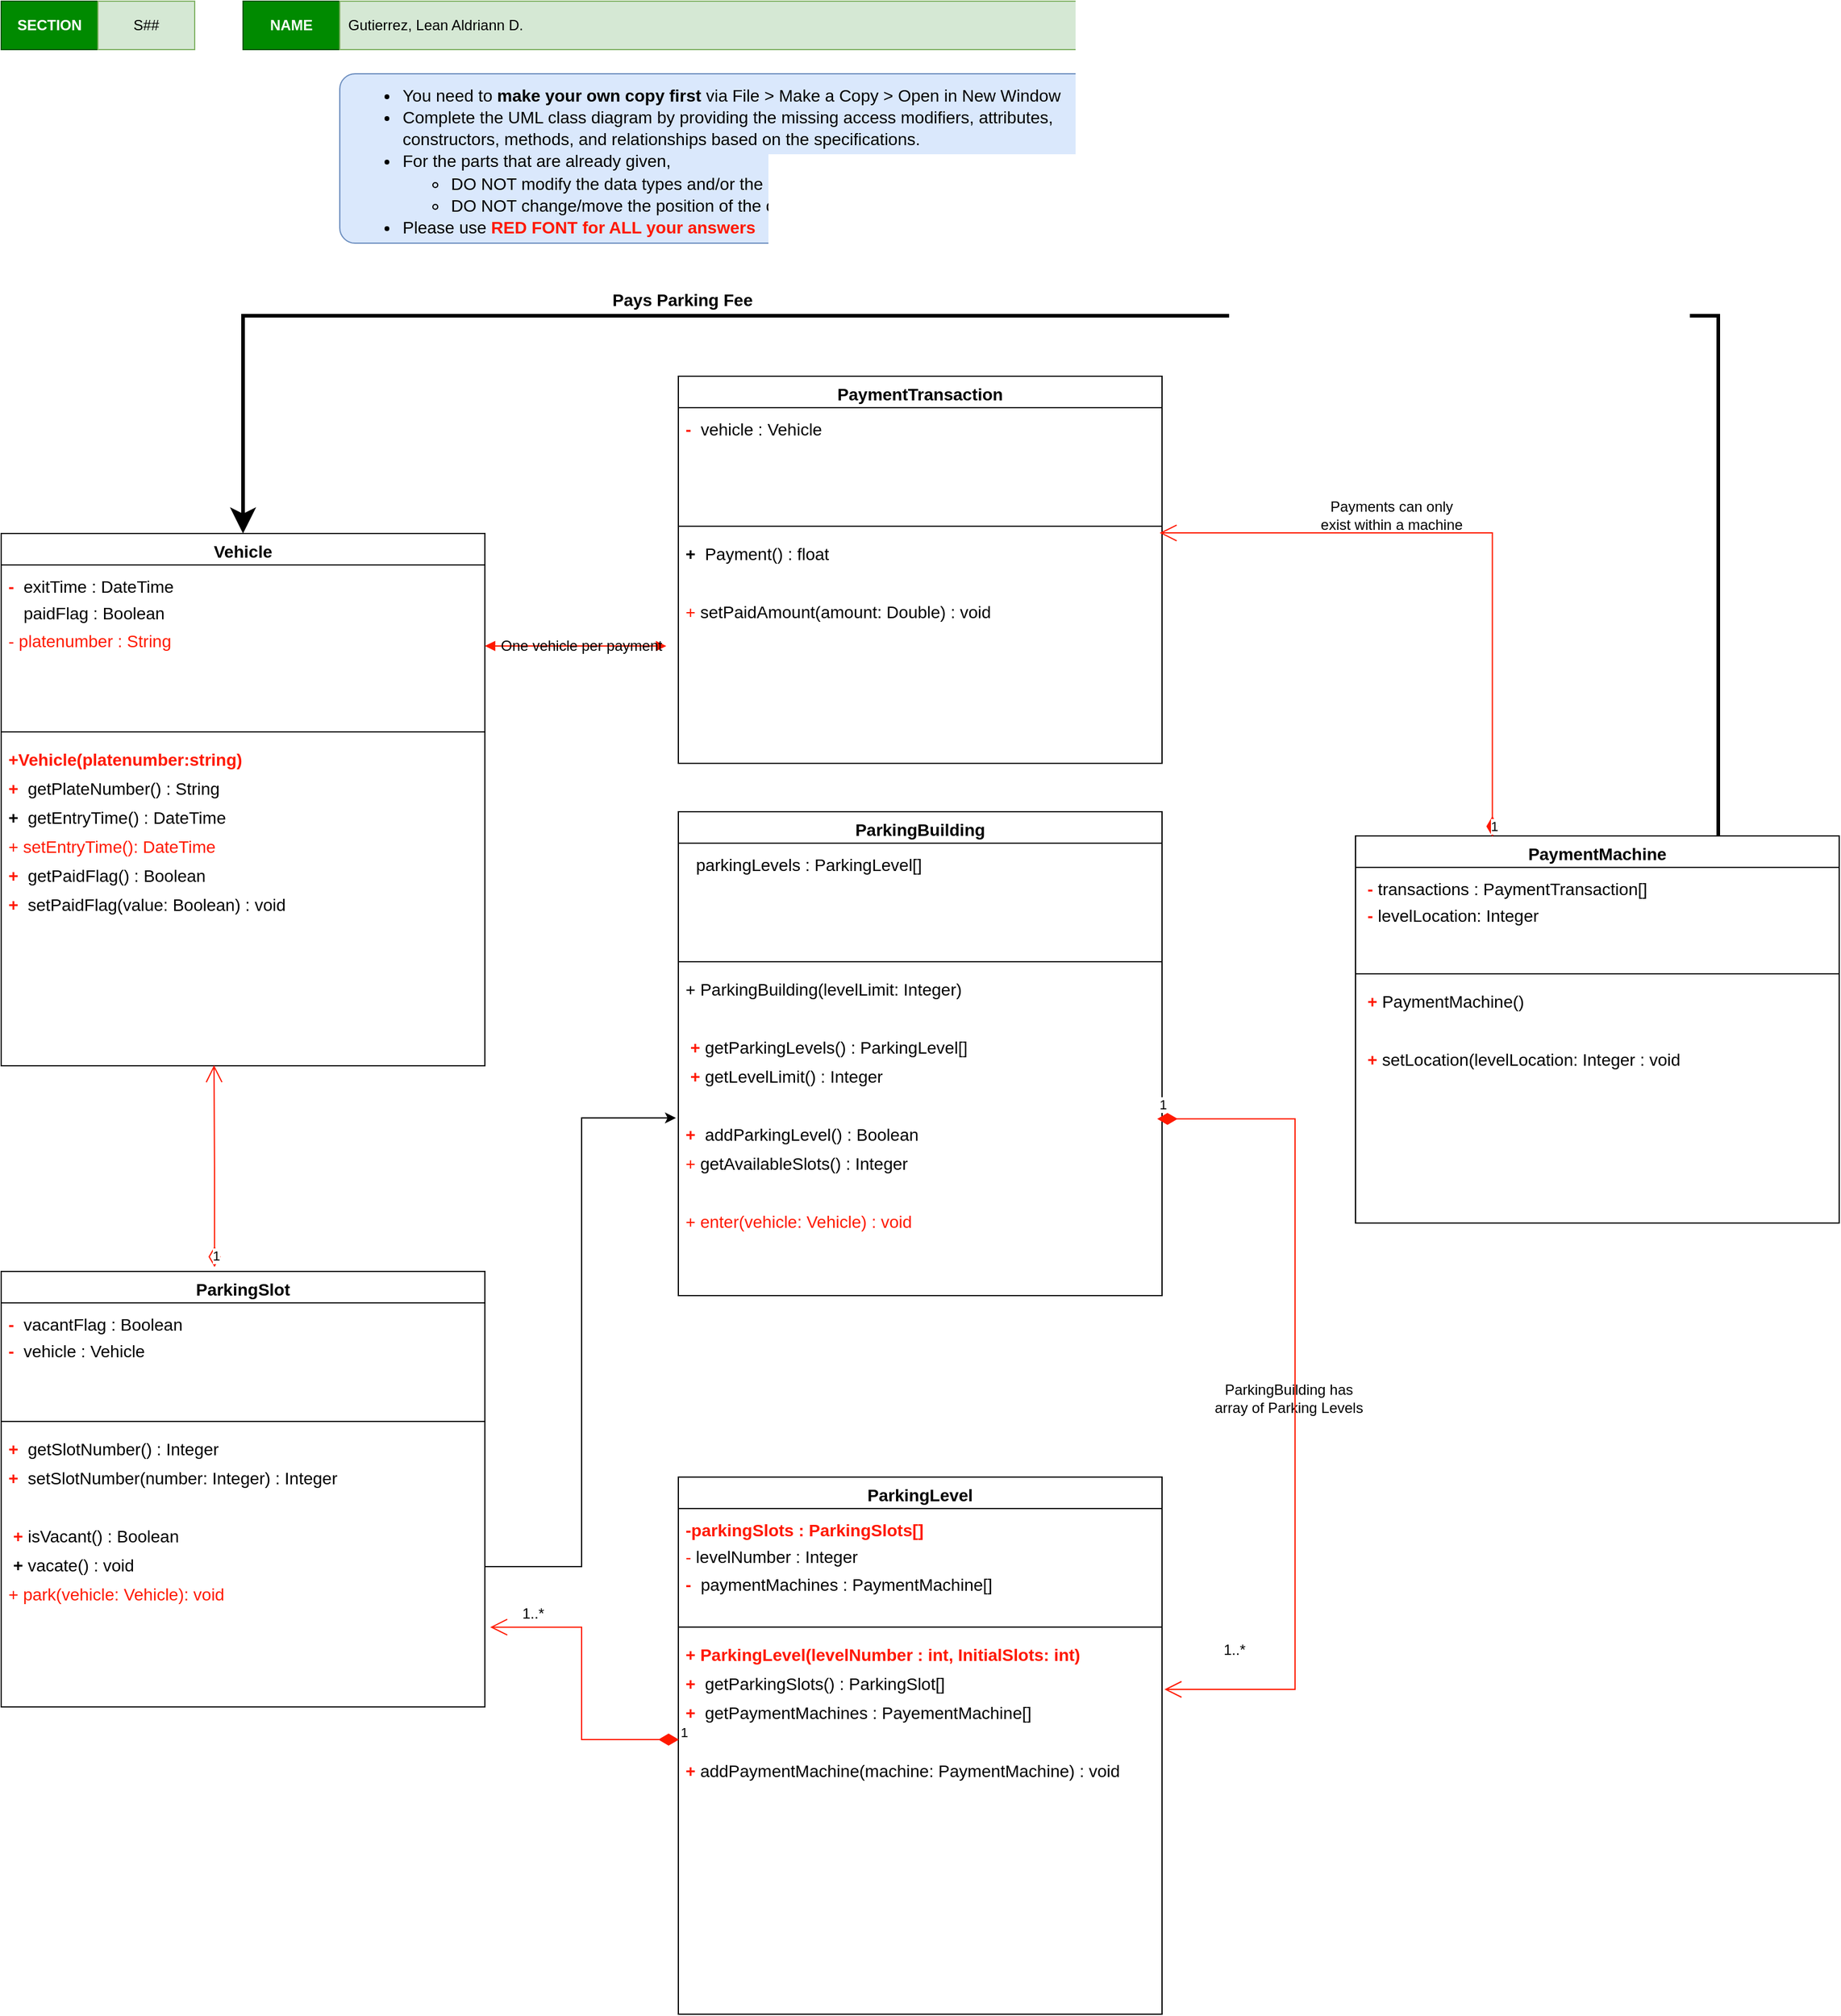 <mxfile version="27.1.6">
  <diagram name="Mock  DQ" id="zxiasyiLlYQpNsG5qfQz">
    <mxGraphModel dx="938" dy="610" grid="1" gridSize="10" guides="1" tooltips="1" connect="1" arrows="1" fold="1" page="1" pageScale="1" pageWidth="1100" pageHeight="850" math="0" shadow="0">
      <root>
        <mxCell id="0" />
        <mxCell id="1" parent="0" />
        <mxCell id="aWLP-KI-JhWd6QciNsjT-1" value="Vehicle" style="swimlane;fontStyle=1;align=center;verticalAlign=top;childLayout=stackLayout;horizontal=1;startSize=26;horizontalStack=0;resizeParent=1;resizeLast=0;collapsible=1;marginBottom=0;rounded=0;shadow=0;strokeWidth=1;fontColor=#000000;fontSize=14;" vertex="1" parent="1">
          <mxGeometry x="40" y="480" width="400" height="440" as="geometry">
            <mxRectangle x="340" y="380" width="170" height="26" as="alternateBounds" />
          </mxGeometry>
        </mxCell>
        <mxCell id="aWLP-KI-JhWd6QciNsjT-2" value="&lt;div style=&quot;line-height: 160%;&quot;&gt;&lt;div&gt;&lt;span style=&quot;background-color: transparent;&quot;&gt;&lt;font style=&quot;&quot;&gt;&lt;b style=&quot;&quot;&gt;&lt;font style=&quot;color: light-dark(rgb(255, 25, 0), rgb(255, 15, 15));&quot;&gt;-&amp;nbsp;&lt;/font&gt;&lt;/b&gt;&lt;/font&gt;&lt;/span&gt;&lt;span style=&quot;background-color: transparent; color: light-dark(rgb(0, 0, 0), rgb(237, 237, 237));&quot;&gt; exitTime : DateTime&lt;/span&gt;&lt;/div&gt;&lt;div&gt;&lt;div&gt;&lt;font&gt;&lt;b style=&quot;&quot;&gt;&lt;font style=&quot;color: light-dark(transparent, rgb(255, 0, 0));&quot;&gt;-&amp;nbsp;&lt;/font&gt;&lt;/b&gt;&lt;/font&gt; paidFlag : Boolean&lt;/div&gt;&lt;/div&gt;&lt;div&gt;&lt;font style=&quot;color: light-dark(rgb(255, 25, 0), rgb(255, 0, 0));&quot;&gt;- platenumber : String&lt;/font&gt;&lt;/div&gt;&lt;/div&gt;" style="text;strokeColor=none;fillColor=none;align=left;verticalAlign=top;spacingLeft=4;spacingRight=4;overflow=hidden;rotatable=0;points=[[0,0.5],[1,0.5]];portConstraint=eastwest;whiteSpace=wrap;html=1;fontStyle=0;fontColor=#000000;fontSize=14;" vertex="1" parent="aWLP-KI-JhWd6QciNsjT-1">
          <mxGeometry y="26" width="400" height="134" as="geometry" />
        </mxCell>
        <mxCell id="aWLP-KI-JhWd6QciNsjT-3" value="" style="line;html=1;strokeWidth=1;align=left;verticalAlign=middle;spacingTop=-1;spacingLeft=3;spacingRight=3;rotatable=0;labelPosition=right;points=[];portConstraint=eastwest;fontColor=#000000;fontStyle=0" vertex="1" parent="aWLP-KI-JhWd6QciNsjT-1">
          <mxGeometry y="160" width="400" height="8" as="geometry" />
        </mxCell>
        <mxCell id="aWLP-KI-JhWd6QciNsjT-4" value="&lt;div style=&quot;line-height: 160%;&quot;&gt;&lt;div&gt;&lt;span style=&quot;font-size: 14px; background-color: transparent;&quot;&gt;&lt;font&gt;&lt;b style=&quot;&quot;&gt;&lt;font style=&quot;color: light-dark(rgb(255, 25, 0), rgb(255, 5, 5));&quot;&gt;+Vehicle(platenumber:string)&lt;/font&gt;&lt;/b&gt;&lt;/font&gt;&lt;/span&gt;&lt;/div&gt;&lt;div&gt;&lt;span style=&quot;font-size: 14px; background-color: transparent;&quot;&gt;&lt;font&gt;&lt;b style=&quot;&quot;&gt;&lt;font style=&quot;color: light-dark(rgb(255, 25, 0), rgb(255, 5, 5));&quot;&gt;+&amp;nbsp;&lt;/font&gt;&lt;/b&gt;&lt;/font&gt;&lt;/span&gt;&lt;span style=&quot;font-size: 14px; background-color: transparent; color: light-dark(rgb(0, 0, 0), rgb(237, 237, 237));&quot;&gt;&amp;nbsp;&lt;/span&gt;&lt;span style=&quot;font-size: 14px; background-color: transparent; color: light-dark(rgb(0, 0, 0), rgb(237, 237, 237));&quot;&gt;getPlateNumber() : String&lt;/span&gt;&lt;/div&gt;&lt;div&gt;&lt;font style=&quot;font-size: 14px;&quot;&gt;&lt;font&gt;&lt;b style=&quot;&quot;&gt;&lt;font style=&quot;color: light-dark(rgb(0, 0, 0), rgb(235, 10, 10));&quot;&gt;+&amp;nbsp;&lt;/font&gt;&lt;/b&gt;&lt;/font&gt; getEntryTime&lt;span style=&quot;color: light-dark(rgb(0, 0, 0), rgb(237, 237, 237)); background-color: transparent;&quot;&gt;() :&amp;nbsp;&lt;/span&gt;&lt;span style=&quot;background-color: transparent; color: light-dark(rgb(0, 0, 0), rgb(237, 237, 237));&quot;&gt;DateTime&lt;/span&gt;&lt;/font&gt;&lt;/div&gt;&lt;div&gt;&lt;font style=&quot;font-size: 14px; color: light-dark(rgb(255, 25, 0), rgb(255, 0, 0));&quot;&gt;&lt;span style=&quot;background-color: transparent;&quot;&gt;+ setEntryTime(): DateTime&lt;/span&gt;&lt;/font&gt;&lt;/div&gt;&lt;div&gt;&lt;div style=&quot;&quot;&gt;&lt;span style=&quot;background-color: transparent; font-size: 14px; color: rgb(0, 0, 0);&quot;&gt;&lt;font style=&quot;&quot;&gt;&lt;b style=&quot;&quot;&gt;&lt;font style=&quot;color: light-dark(rgb(255, 25, 0), rgb(255, 5, 5));&quot;&gt;+&amp;nbsp;&lt;/font&gt;&lt;/b&gt;&lt;/font&gt;&lt;/span&gt;&lt;span style=&quot;background-color: transparent; color: rgb(0, 0, 0); font-size: 14px;&quot;&gt; getPaidFlag&lt;/span&gt;&lt;span style=&quot;background-color: transparent; color: light-dark(rgb(0, 0, 0), rgb(237, 237, 237)); font-size: 14px;&quot;&gt;() :&amp;nbsp;&lt;/span&gt;&lt;span style=&quot;background-color: transparent; color: light-dark(rgb(0, 0, 0), rgb(237, 237, 237)); font-size: 14px;&quot;&gt;Boolean&lt;/span&gt;&lt;/div&gt;&lt;/div&gt;&lt;div&gt;&lt;font style=&quot;font-size: 14px;&quot;&gt;&lt;font&gt;&lt;b style=&quot;&quot;&gt;&lt;font style=&quot;color: light-dark(rgb(255, 25, 0), rgb(255, 0, 0));&quot;&gt;+&lt;/font&gt;&lt;font style=&quot;color: light-dark(transparent, rgb(255, 0, 0));&quot;&gt;&amp;nbsp;&lt;/font&gt;&lt;/b&gt;&lt;/font&gt; setPaidFlag&lt;span style=&quot;color: light-dark(rgb(0, 0, 0), rgb(237, 237, 237)); background-color: transparent;&quot;&gt;(&lt;/span&gt;&lt;span style=&quot;background-color: transparent; color: light-dark(rgb(0, 0, 0), rgb(237, 237, 237));&quot;&gt;value: Boolean&lt;/span&gt;&lt;span style=&quot;background-color: transparent; color: light-dark(rgb(0, 0, 0), rgb(237, 237, 237));&quot;&gt;) :&amp;nbsp;&lt;/span&gt;&lt;span style=&quot;background-color: transparent; color: light-dark(rgb(0, 0, 0), rgb(237, 237, 237));&quot;&gt;void&lt;/span&gt;&lt;/font&gt;&lt;/div&gt;&lt;div&gt;&lt;br&gt;&lt;/div&gt;&lt;/div&gt;" style="text;strokeColor=none;fillColor=none;align=left;verticalAlign=top;spacingLeft=4;spacingRight=4;overflow=hidden;rotatable=0;points=[[0,0.5],[1,0.5]];portConstraint=eastwest;whiteSpace=wrap;html=1;fontStyle=0;fontColor=#000000;fontSize=15;" vertex="1" parent="aWLP-KI-JhWd6QciNsjT-1">
          <mxGeometry y="168" width="400" height="272" as="geometry" />
        </mxCell>
        <mxCell id="aWLP-KI-JhWd6QciNsjT-5" value="SECTION" style="rounded=0;whiteSpace=wrap;html=1;align=center;movable=1;resizable=1;rotatable=1;deletable=1;editable=1;locked=0;connectable=1;fillColor=#008a00;strokeColor=#005700;fontColor=#ffffff;fontStyle=1" vertex="1" parent="1">
          <mxGeometry x="40" y="40" width="80" height="40" as="geometry" />
        </mxCell>
        <mxCell id="aWLP-KI-JhWd6QciNsjT-6" value="S##" style="rounded=0;whiteSpace=wrap;html=1;movable=1;resizable=1;rotatable=1;deletable=1;editable=1;locked=0;connectable=1;fillColor=#d5e8d4;strokeColor=#82b366;" vertex="1" parent="1">
          <mxGeometry x="120" y="40" width="80" height="40" as="geometry" />
        </mxCell>
        <mxCell id="aWLP-KI-JhWd6QciNsjT-7" value="NAME" style="rounded=0;whiteSpace=wrap;html=1;movable=1;resizable=1;rotatable=1;deletable=1;editable=1;locked=0;connectable=1;fillColor=#008a00;fontColor=#ffffff;strokeColor=#005700;fontStyle=1" vertex="1" parent="1">
          <mxGeometry x="240" y="40" width="80" height="40" as="geometry" />
        </mxCell>
        <mxCell id="aWLP-KI-JhWd6QciNsjT-8" value="Gutierrez, Lean Aldriann D." style="rounded=0;whiteSpace=wrap;html=1;movable=1;resizable=1;rotatable=1;deletable=1;editable=1;locked=0;connectable=1;fillColor=#d5e8d4;strokeColor=#82b366;align=left;spacingLeft=5;" vertex="1" parent="1">
          <mxGeometry x="320" y="40" width="720" height="40" as="geometry" />
        </mxCell>
        <mxCell id="aWLP-KI-JhWd6QciNsjT-9" value="&lt;div style=&quot;line-height: 130%;&quot;&gt;&lt;div&gt;&lt;ul&gt;&lt;li&gt;You need to &lt;b&gt;make your own copy first&lt;/b&gt;&amp;nbsp;via File &amp;gt; Make a Copy &amp;gt; Open in New Window&lt;/li&gt;&lt;li&gt;Complete the UML class diagram by providing the missing access modifiers, attributes, constructors, methods, and relationships based on the specifications.&lt;/li&gt;&lt;li&gt;For the parts that are already given,&lt;/li&gt;&lt;ul&gt;&lt;li&gt;DO NOT modify the data types and/or the parameters&lt;/li&gt;&lt;li&gt;DO NOT change/move the position of the classes&lt;/li&gt;&lt;/ul&gt;&lt;li&gt;&lt;span style=&quot;background-color: transparent;&quot;&gt;&lt;font style=&quot;color: light-dark(rgb(0, 0, 0), rgb(237, 237, 237));&quot;&gt;Please use&lt;/font&gt;&lt;font style=&quot;color: light-dark(rgb(255, 25, 0), rgb(237, 237, 237));&quot;&gt; &lt;/font&gt;&lt;b style=&quot;&quot;&gt;&lt;font style=&quot;color: light-dark(rgb(255, 25, 0), rgb(237, 237, 237));&quot;&gt;RED FONT for ALL your answers&lt;/font&gt;&lt;/b&gt;&lt;/span&gt;&lt;/li&gt;&lt;/ul&gt;&lt;/div&gt;&lt;/div&gt;" style="rounded=1;whiteSpace=wrap;html=1;fillColor=#dae8fc;strokeColor=#6c8ebf;align=left;spacing=12;fontSize=14;fontStyle=0;textShadow=0;labelBorderColor=none;arcSize=9;spacingTop=4;fontColor=#000000;" vertex="1" parent="1">
          <mxGeometry x="320" y="100" width="640" height="140" as="geometry" />
        </mxCell>
        <mxCell id="aWLP-KI-JhWd6QciNsjT-10" value="PaymentTransaction" style="swimlane;fontStyle=1;align=center;verticalAlign=top;childLayout=stackLayout;horizontal=1;startSize=26;horizontalStack=0;resizeParent=1;resizeLast=0;collapsible=1;marginBottom=0;rounded=0;shadow=0;strokeWidth=1;fontColor=#000000;fontSize=14;" vertex="1" parent="1">
          <mxGeometry x="600" y="350" width="400" height="320" as="geometry">
            <mxRectangle x="340" y="380" width="170" height="26" as="alternateBounds" />
          </mxGeometry>
        </mxCell>
        <mxCell id="aWLP-KI-JhWd6QciNsjT-11" value="&lt;div style=&quot;line-height: 160%;&quot;&gt;&lt;div&gt;&lt;font color=&quot;#ff1900&quot;&gt;&lt;b&gt;-&amp;nbsp;&lt;/b&gt;&lt;/font&gt; vehicle : Vehicle&lt;/div&gt;&lt;/div&gt;" style="text;strokeColor=none;fillColor=none;align=left;verticalAlign=top;spacingLeft=4;spacingRight=4;overflow=hidden;rotatable=0;points=[[0,0.5],[1,0.5]];portConstraint=eastwest;whiteSpace=wrap;html=1;fontStyle=0;fontColor=#000000;fontSize=14;" vertex="1" parent="aWLP-KI-JhWd6QciNsjT-10">
          <mxGeometry y="26" width="400" height="94" as="geometry" />
        </mxCell>
        <mxCell id="aWLP-KI-JhWd6QciNsjT-12" value="" style="line;html=1;strokeWidth=1;align=left;verticalAlign=middle;spacingTop=-1;spacingLeft=3;spacingRight=3;rotatable=0;labelPosition=right;points=[];portConstraint=eastwest;fontColor=#000000;fontStyle=0" vertex="1" parent="aWLP-KI-JhWd6QciNsjT-10">
          <mxGeometry y="120" width="400" height="8" as="geometry" />
        </mxCell>
        <mxCell id="aWLP-KI-JhWd6QciNsjT-13" value="&lt;div style=&quot;line-height: 160%;&quot;&gt;&lt;div&gt;&lt;font style=&quot;font-size: 14px;&quot;&gt;&lt;font&gt;&lt;b style=&quot;&quot;&gt;&lt;font style=&quot;color: light-dark(rgb(0, 0, 0), rgb(237, 0, 0));&quot;&gt;+&amp;nbsp;&lt;/font&gt;&lt;/b&gt;&lt;/font&gt; Payment(&lt;span style=&quot;background-color: transparent; color: light-dark(rgb(0, 0, 0), rgb(237, 237, 237));&quot;&gt;) : float&lt;/span&gt;&lt;/font&gt;&lt;/div&gt;&lt;div style=&quot;line-height: 160%;&quot;&gt;&lt;span style=&quot;background-color: transparent; color: light-dark(rgb(0, 0, 0), rgb(237, 237, 237));&quot;&gt;&lt;font style=&quot;font-size: 14px;&quot;&gt;&lt;br&gt;&lt;/font&gt;&lt;/span&gt;&lt;/div&gt;&lt;div&gt;&lt;span style=&quot;background-color: transparent; font-size: 14px;&quot;&gt;&lt;font style=&quot;color: light-dark(rgb(255, 25, 0), rgb(255, 0, 0));&quot;&gt;+&lt;/font&gt;&lt;/span&gt;&lt;span style=&quot;background-color: transparent; color: light-dark(rgb(0, 0, 0), rgb(237, 237, 237)); font-size: 14px;&quot;&gt; setPaidAmount&lt;/span&gt;&lt;span style=&quot;background-color: transparent; color: light-dark(rgb(0, 0, 0), rgb(237, 237, 237)); font-size: 14px;&quot;&gt;(&lt;/span&gt;&lt;span style=&quot;background-color: transparent; color: light-dark(rgb(0, 0, 0), rgb(237, 237, 237)); font-size: 14px;&quot;&gt;amount: Double&lt;/span&gt;&lt;span style=&quot;background-color: transparent; color: light-dark(rgb(0, 0, 0), rgb(237, 237, 237)); font-size: 14px;&quot;&gt;) :&amp;nbsp;&lt;/span&gt;&lt;span style=&quot;background-color: transparent; color: light-dark(rgb(0, 0, 0), rgb(237, 237, 237)); font-size: 14px;&quot;&gt;void&lt;/span&gt;&lt;/div&gt;&lt;/div&gt;" style="text;strokeColor=none;fillColor=none;align=left;verticalAlign=top;spacingLeft=4;spacingRight=4;overflow=hidden;rotatable=0;points=[[0,0.5],[1,0.5]];portConstraint=eastwest;whiteSpace=wrap;html=1;fontStyle=0;fontColor=#000000;fontSize=15;" vertex="1" parent="aWLP-KI-JhWd6QciNsjT-10">
          <mxGeometry y="128" width="400" height="192" as="geometry" />
        </mxCell>
        <mxCell id="aWLP-KI-JhWd6QciNsjT-14" value="PaymentMachine" style="swimlane;fontStyle=1;align=center;verticalAlign=top;childLayout=stackLayout;horizontal=1;startSize=26;horizontalStack=0;resizeParent=1;resizeLast=0;collapsible=1;marginBottom=0;rounded=0;shadow=0;strokeWidth=1;fontColor=#000000;fontSize=14;" vertex="1" parent="1">
          <mxGeometry x="1160" y="730" width="400" height="320" as="geometry">
            <mxRectangle x="340" y="380" width="170" height="26" as="alternateBounds" />
          </mxGeometry>
        </mxCell>
        <mxCell id="aWLP-KI-JhWd6QciNsjT-15" value="&lt;div style=&quot;line-height: 160%;&quot;&gt;&lt;div&gt;&lt;font style=&quot;color: light-dark(rgb(255, 25, 0), rgb(255, 0, 0));&quot;&gt;&lt;font&gt;&lt;b style=&quot;&quot;&gt;&amp;nbsp;-&lt;/b&gt;&lt;/font&gt; &lt;/font&gt;transactions : PaymentTransaction[]&lt;/div&gt;&lt;div&gt;&lt;span style=&quot;background-color: transparent;&quot;&gt;&lt;font&gt;&lt;b style=&quot;&quot;&gt;&lt;font style=&quot;color: light-dark(rgb(255, 25, 0), rgb(255, 0, 0));&quot;&gt;&amp;nbsp;-&lt;/font&gt;&lt;/b&gt;&lt;/font&gt;&lt;/span&gt;&lt;span style=&quot;background-color: transparent;&quot;&gt;&lt;font style=&quot;color: light-dark(rgb(255, 25, 0), rgb(255, 0, 0));&quot;&gt; &lt;/font&gt;&lt;/span&gt;&lt;span style=&quot;background-color: transparent; color: light-dark(rgb(0, 0, 0), rgb(237, 237, 237));&quot;&gt;levelLocation: Integer&lt;/span&gt;&lt;/div&gt;&lt;/div&gt;" style="text;strokeColor=none;fillColor=none;align=left;verticalAlign=top;spacingLeft=4;spacingRight=4;overflow=hidden;rotatable=0;points=[[0,0.5],[1,0.5]];portConstraint=eastwest;whiteSpace=wrap;html=1;fontStyle=0;fontColor=#000000;fontSize=14;" vertex="1" parent="aWLP-KI-JhWd6QciNsjT-14">
          <mxGeometry y="26" width="400" height="84" as="geometry" />
        </mxCell>
        <mxCell id="aWLP-KI-JhWd6QciNsjT-16" value="" style="line;html=1;strokeWidth=1;align=left;verticalAlign=middle;spacingTop=-1;spacingLeft=3;spacingRight=3;rotatable=0;labelPosition=right;points=[];portConstraint=eastwest;fontColor=#000000;fontStyle=0" vertex="1" parent="aWLP-KI-JhWd6QciNsjT-14">
          <mxGeometry y="110" width="400" height="8" as="geometry" />
        </mxCell>
        <mxCell id="aWLP-KI-JhWd6QciNsjT-17" value="&lt;div style=&quot;line-height: 160%;&quot;&gt;&lt;div&gt;&lt;font style=&quot;font-size: 14px;&quot;&gt;&lt;font&gt;&lt;b style=&quot;&quot;&gt;&lt;font style=&quot;color: light-dark(rgb(255, 25, 0), rgb(255, 0, 0));&quot;&gt;&amp;nbsp;+&lt;/font&gt;&lt;/b&gt;&lt;/font&gt; PaymentMachine(&lt;span style=&quot;background-color: transparent; color: light-dark(rgb(0, 0, 0), rgb(237, 237, 237));&quot;&gt;)&lt;/span&gt;&lt;/font&gt;&lt;/div&gt;&lt;div&gt;&lt;font style=&quot;font-size: 14px;&quot;&gt;&lt;div style=&quot;font-size: 15px;&quot;&gt;&lt;b style=&quot;background-color: transparent; color: light-dark(rgb(0, 0, 0), rgb(237, 237, 237)); font-size: 14px;&quot;&gt;&lt;font style=&quot;color: rgb(255, 25, 0);&quot;&gt;&lt;br&gt;&lt;/font&gt;&lt;/b&gt;&lt;/div&gt;&lt;div style=&quot;font-size: 15px;&quot;&gt;&lt;span style=&quot;background-color: transparent; font-size: 14px;&quot;&gt;&lt;font&gt;&lt;b style=&quot;&quot;&gt;&lt;font style=&quot;color: light-dark(rgb(255, 25, 0), rgb(255, 0, 0));&quot;&gt;&amp;nbsp;+&lt;/font&gt;&lt;/b&gt;&lt;/font&gt;&lt;/span&gt;&lt;span style=&quot;background-color: transparent; color: light-dark(rgb(0, 0, 0), rgb(237, 237, 237)); font-size: 14px;&quot;&gt; setLocation&lt;/span&gt;&lt;span style=&quot;background-color: transparent; color: light-dark(rgb(0, 0, 0), rgb(237, 237, 237)); font-size: 14px;&quot;&gt;(&lt;/span&gt;&lt;span style=&quot;background-color: transparent; color: light-dark(rgb(0, 0, 0), rgb(237, 237, 237));&quot;&gt;&lt;span style=&quot;font-size: 14px;&quot;&gt;levelLocation: Integer&lt;font&gt;&amp;nbsp;:&amp;nbsp;&lt;/font&gt;&lt;/span&gt;&lt;/span&gt;&lt;span style=&quot;background-color: transparent; color: light-dark(rgb(0, 0, 0), rgb(237, 237, 237)); font-size: 14px;&quot;&gt;void&lt;/span&gt;&lt;/div&gt;&lt;/font&gt;&lt;/div&gt;&lt;div style=&quot;&quot;&gt;&lt;div&gt;&lt;div&gt;&lt;/div&gt;&lt;/div&gt;&lt;/div&gt;&lt;/div&gt;" style="text;strokeColor=none;fillColor=none;align=left;verticalAlign=top;spacingLeft=4;spacingRight=4;overflow=hidden;rotatable=0;points=[[0,0.5],[1,0.5]];portConstraint=eastwest;whiteSpace=wrap;html=1;fontStyle=0;fontColor=#000000;fontSize=15;" vertex="1" parent="aWLP-KI-JhWd6QciNsjT-14">
          <mxGeometry y="118" width="400" height="202" as="geometry" />
        </mxCell>
        <mxCell id="aWLP-KI-JhWd6QciNsjT-18" value="" style="endArrow=classic;endFill=1;endSize=12;html=1;rounded=0;strokeWidth=3;strokeColor=#000000;entryX=0.5;entryY=0;entryDx=0;entryDy=0;exitX=0.75;exitY=0;exitDx=0;exitDy=0;edgeStyle=orthogonalEdgeStyle;" edge="1" parent="1" source="aWLP-KI-JhWd6QciNsjT-14" target="aWLP-KI-JhWd6QciNsjT-1">
          <mxGeometry width="160" relative="1" as="geometry">
            <mxPoint x="240" y="270" as="sourcePoint" />
            <mxPoint x="240" y="410" as="targetPoint" />
            <Array as="points">
              <mxPoint x="1460" y="300" />
              <mxPoint x="240" y="300" />
            </Array>
          </mxGeometry>
        </mxCell>
        <mxCell id="aWLP-KI-JhWd6QciNsjT-19" value="Pays Parking Fee" style="edgeLabel;html=1;align=center;verticalAlign=middle;resizable=0;points=[];fontSize=14;fontColor=#000000;fontStyle=1" connectable="0" vertex="1" parent="aWLP-KI-JhWd6QciNsjT-18">
          <mxGeometry x="-0.061" relative="1" as="geometry">
            <mxPoint x="-428" y="-13" as="offset" />
          </mxGeometry>
        </mxCell>
        <mxCell id="aWLP-KI-JhWd6QciNsjT-20" value="ParkingSlot" style="swimlane;fontStyle=1;align=center;verticalAlign=top;childLayout=stackLayout;horizontal=1;startSize=26;horizontalStack=0;resizeParent=1;resizeLast=0;collapsible=1;marginBottom=0;rounded=0;shadow=0;strokeWidth=1;fontColor=#000000;fontSize=14;" vertex="1" parent="1">
          <mxGeometry x="40" y="1090" width="400" height="360" as="geometry">
            <mxRectangle x="340" y="380" width="170" height="26" as="alternateBounds" />
          </mxGeometry>
        </mxCell>
        <mxCell id="aWLP-KI-JhWd6QciNsjT-21" value="&lt;div style=&quot;line-height: 160%;&quot;&gt;&lt;div&gt;&lt;font style=&quot;background-color: transparent;&quot;&gt;&lt;b&gt;&lt;font style=&quot;color: light-dark(rgb(255, 25, 0), rgb(255, 0, 0));&quot;&gt;-&lt;/font&gt;&amp;nbsp;&lt;/b&gt;&lt;/font&gt;&lt;span style=&quot;background-color: transparent; color: light-dark(rgb(0, 0, 0), rgb(237, 237, 237));&quot;&gt; vacantFlag : Boolean&lt;/span&gt;&lt;/div&gt;&lt;div&gt;&lt;div&gt;&lt;font&gt;&lt;b style=&quot;&quot;&gt;&lt;font color=&quot;rgba(0, 0, 0, 0)&quot; style=&quot;color: light-dark(rgb(255, 25, 0), rgb(255, 0, 0));&quot;&gt;-&lt;/font&gt;&lt;font style=&quot;color: light-dark(rgb(255, 25, 0), rgb(255, 0, 0));&quot;&gt;&amp;nbsp;&lt;/font&gt;&lt;/b&gt;&lt;/font&gt; vehicle : Vehicle&lt;/div&gt;&lt;/div&gt;&lt;/div&gt;" style="text;strokeColor=none;fillColor=none;align=left;verticalAlign=top;spacingLeft=4;spacingRight=4;overflow=hidden;rotatable=0;points=[[0,0.5],[1,0.5]];portConstraint=eastwest;whiteSpace=wrap;html=1;fontStyle=0;fontColor=#000000;fontSize=14;" vertex="1" parent="aWLP-KI-JhWd6QciNsjT-20">
          <mxGeometry y="26" width="400" height="94" as="geometry" />
        </mxCell>
        <mxCell id="aWLP-KI-JhWd6QciNsjT-22" value="" style="line;html=1;strokeWidth=1;align=left;verticalAlign=middle;spacingTop=-1;spacingLeft=3;spacingRight=3;rotatable=0;labelPosition=right;points=[];portConstraint=eastwest;fontColor=#000000;fontStyle=0" vertex="1" parent="aWLP-KI-JhWd6QciNsjT-20">
          <mxGeometry y="120" width="400" height="8" as="geometry" />
        </mxCell>
        <mxCell id="aWLP-KI-JhWd6QciNsjT-23" value="&lt;div style=&quot;line-height: 160%;&quot;&gt;&lt;div&gt;&lt;span style=&quot;font-size: 14px; background-color: transparent;&quot;&gt;&lt;font&gt;&lt;b style=&quot;&quot;&gt;&lt;font style=&quot;color: light-dark(rgb(255, 25, 0), rgb(211, 38, 18));&quot;&gt;+&lt;/font&gt;&lt;font style=&quot;color: light-dark(rgb(255, 25, 0), rgb(255, 0, 0));&quot;&gt;&amp;nbsp;&lt;/font&gt;&lt;/b&gt;&lt;/font&gt;&lt;/span&gt;&lt;span style=&quot;font-size: 14px; background-color: transparent; color: light-dark(rgb(0, 0, 0), rgb(237, 237, 237));&quot;&gt;&amp;nbsp;&lt;/span&gt;&lt;span style=&quot;font-size: 14px; background-color: transparent; color: light-dark(rgb(0, 0, 0), rgb(237, 237, 237));&quot;&gt;getSlotNumber() : Integer&lt;/span&gt;&lt;/div&gt;&lt;div&gt;&lt;font style=&quot;font-size: 14px;&quot;&gt;&lt;font&gt;&lt;b style=&quot;&quot;&gt;&lt;font style=&quot;color: light-dark(rgb(255, 25, 0), rgb(255, 0, 0));&quot;&gt;+&amp;nbsp;&lt;/font&gt;&lt;/b&gt;&lt;/font&gt; setSlotNumber&lt;span style=&quot;color: light-dark(rgb(0, 0, 0), rgb(237, 237, 237)); background-color: transparent;&quot;&gt;(number: Integer) :&amp;nbsp;&lt;/span&gt;&lt;span style=&quot;background-color: transparent; color: light-dark(rgb(0, 0, 0), rgb(237, 237, 237));&quot;&gt;Integer&lt;/span&gt;&lt;/font&gt;&lt;/div&gt;&lt;div&gt;&lt;div style=&quot;&quot;&gt;&lt;br&gt;&lt;/div&gt;&lt;/div&gt;&lt;div style=&quot;&quot;&gt;&lt;div&gt;&lt;span style=&quot;background-color: transparent; font-size: 14px; color: rgb(0, 0, 0);&quot;&gt;&lt;font&gt;&lt;b style=&quot;&quot;&gt;&lt;font style=&quot;color: light-dark(rgb(255, 25, 0), rgb(255, 0, 0));&quot;&gt;&amp;nbsp;+&lt;/font&gt;&lt;/b&gt;&lt;/font&gt;&lt;/span&gt;&lt;span style=&quot;background-color: transparent; color: rgb(0, 0, 0); font-size: 14px;&quot;&gt; isVacant&lt;/span&gt;&lt;span style=&quot;background-color: transparent; color: light-dark(rgb(0, 0, 0), rgb(237, 237, 237)); font-size: 14px;&quot;&gt;() :&amp;nbsp;&lt;/span&gt;&lt;span style=&quot;background-color: transparent; color: light-dark(rgb(0, 0, 0), rgb(237, 237, 237)); font-size: 14px;&quot;&gt;Boolean&lt;/span&gt;&lt;/div&gt;&lt;/div&gt;&lt;div&gt;&lt;font style=&quot;font-size: 14px;&quot;&gt;&lt;font&gt;&lt;b style=&quot;&quot;&gt;&lt;font style=&quot;color: light-dark(rgb(0, 0, 0), rgb(255, 0, 0));&quot;&gt;&amp;nbsp;&lt;/font&gt;&lt;font style=&quot;color: light-dark(rgb(0, 0, 0), rgb(255, 0, 0));&quot;&gt;+&lt;/font&gt;&lt;/b&gt;&lt;/font&gt;&lt;font style=&quot;color: light-dark(rgb(0, 0, 0), rgb(255, 0, 0));&quot;&gt; &lt;/font&gt;vacate&lt;span style=&quot;color: light-dark(rgb(0, 0, 0), rgb(237, 237, 237)); background-color: transparent;&quot;&gt;(&lt;/span&gt;&lt;span style=&quot;background-color: transparent; color: light-dark(rgb(0, 0, 0), rgb(237, 237, 237));&quot;&gt;) :&amp;nbsp;&lt;/span&gt;&lt;span style=&quot;background-color: transparent; color: light-dark(rgb(0, 0, 0), rgb(237, 237, 237));&quot;&gt;void&lt;/span&gt;&lt;/font&gt;&lt;/div&gt;&lt;div&gt;&lt;font style=&quot;font-size: 14px; color: light-dark(rgb(255, 25, 0), rgb(255, 0, 0));&quot;&gt;&lt;span style=&quot;background-color: transparent;&quot;&gt;+ park(vehicle: Vehicle): void&lt;/span&gt;&lt;/font&gt;&lt;/div&gt;&lt;/div&gt;" style="text;strokeColor=none;fillColor=none;align=left;verticalAlign=top;spacingLeft=4;spacingRight=4;overflow=hidden;rotatable=0;points=[[0,0.5],[1,0.5]];portConstraint=eastwest;whiteSpace=wrap;html=1;fontStyle=0;fontColor=#000000;fontSize=15;" vertex="1" parent="aWLP-KI-JhWd6QciNsjT-20">
          <mxGeometry y="128" width="400" height="232" as="geometry" />
        </mxCell>
        <mxCell id="aWLP-KI-JhWd6QciNsjT-24" value="ParkingLevel" style="swimlane;fontStyle=1;align=center;verticalAlign=top;childLayout=stackLayout;horizontal=1;startSize=26;horizontalStack=0;resizeParent=1;resizeLast=0;collapsible=1;marginBottom=0;rounded=0;shadow=0;strokeWidth=1;fontColor=#000000;fontSize=14;" vertex="1" parent="1">
          <mxGeometry x="600" y="1260" width="400" height="444" as="geometry">
            <mxRectangle x="340" y="380" width="170" height="26" as="alternateBounds" />
          </mxGeometry>
        </mxCell>
        <mxCell id="aWLP-KI-JhWd6QciNsjT-25" value="&lt;div style=&quot;line-height: 160%;&quot;&gt;&lt;div&gt;&lt;font&gt;&lt;b style=&quot;&quot;&gt;&lt;font style=&quot;color: light-dark(rgb(255, 25, 0), rgb(255, 0, 0));&quot;&gt;-parkingSlots : ParkingSlots[]&lt;/font&gt;&lt;/b&gt;&lt;/font&gt;&lt;/div&gt;&lt;div&gt;&lt;span style=&quot;background-color: transparent;&quot;&gt;&lt;font style=&quot;color: light-dark(rgb(255, 25, 0), rgb(255, 0, 0));&quot;&gt;-&lt;/font&gt;&lt;/span&gt;&lt;span style=&quot;background-color: transparent; color: light-dark(rgb(0, 0, 0), rgb(237, 237, 237));&quot;&gt; levelNumber : Integer&lt;/span&gt;&lt;/div&gt;&lt;div&gt;&lt;font style=&quot;color: light-dark(rgb(255, 25, 0), rgb(255, 0, 0));&quot;&gt;&lt;span style=&quot;background-color: transparent;&quot;&gt;&lt;font&gt;&lt;b style=&quot;&quot;&gt;&lt;font&gt;-&amp;nbsp;&lt;/font&gt;&lt;/b&gt;&lt;/font&gt;&lt;/span&gt;&lt;span style=&quot;background-color: transparent;&quot;&gt; &lt;/span&gt;&lt;/font&gt;&lt;span style=&quot;background-color: transparent; color: light-dark(rgb(0, 0, 0), rgb(237, 237, 237));&quot;&gt;paymentMachines : PaymentMachine[]&lt;/span&gt;&lt;/div&gt;&lt;/div&gt;" style="text;strokeColor=none;fillColor=none;align=left;verticalAlign=top;spacingLeft=4;spacingRight=4;overflow=hidden;rotatable=0;points=[[0,0.5],[1,0.5]];portConstraint=eastwest;whiteSpace=wrap;html=1;fontStyle=0;fontColor=#000000;fontSize=14;" vertex="1" parent="aWLP-KI-JhWd6QciNsjT-24">
          <mxGeometry y="26" width="400" height="94" as="geometry" />
        </mxCell>
        <mxCell id="aWLP-KI-JhWd6QciNsjT-26" value="" style="line;html=1;strokeWidth=1;align=left;verticalAlign=middle;spacingTop=-1;spacingLeft=3;spacingRight=3;rotatable=0;labelPosition=right;points=[];portConstraint=eastwest;fontColor=#000000;fontStyle=0" vertex="1" parent="aWLP-KI-JhWd6QciNsjT-24">
          <mxGeometry y="120" width="400" height="8" as="geometry" />
        </mxCell>
        <mxCell id="aWLP-KI-JhWd6QciNsjT-27" value="&lt;div style=&quot;line-height: 160%;&quot;&gt;&lt;div&gt;&lt;span style=&quot;background-color: transparent; font-size: 14px;&quot;&gt;&lt;font style=&quot;color: light-dark(rgb(255, 25, 0), rgb(255, 0, 0));&quot;&gt;&lt;b style=&quot;&quot;&gt;+ ParkingLevel(levelNumber : int, InitialSlots: int)&lt;/b&gt;&lt;/font&gt;&lt;/span&gt;&lt;/div&gt;&lt;div&gt;&lt;span style=&quot;background-color: transparent; font-size: 14px;&quot;&gt;&lt;font style=&quot;color: light-dark(rgb(255, 25, 0), rgb(255, 0, 0));&quot;&gt;&lt;b style=&quot;&quot;&gt;+&amp;nbsp;&lt;/b&gt;&lt;/font&gt;&lt;/span&gt;&lt;span style=&quot;background-color: transparent; color: light-dark(rgb(0, 0, 0), rgb(237, 237, 237)); font-size: 14px;&quot;&gt;&amp;nbsp;&lt;/span&gt;&lt;span style=&quot;background-color: transparent; color: light-dark(rgb(0, 0, 0), rgb(237, 237, 237)); font-size: 14px;&quot;&gt;getParkingSlots() : ParkingSlot[]&lt;/span&gt;&lt;/div&gt;&lt;div&gt;&lt;font style=&quot;font-size: 14px;&quot;&gt;&lt;font style=&quot;color: light-dark(rgb(255, 25, 0), rgb(255, 0, 0));&quot;&gt;&lt;b style=&quot;&quot;&gt;+&amp;nbsp;&lt;/b&gt;&lt;/font&gt; getPaymentMachines&lt;span style=&quot;color: light-dark(rgb(0, 0, 0), rgb(237, 237, 237)); background-color: transparent;&quot;&gt;&amp;nbsp;:&amp;nbsp;&lt;/span&gt;&lt;span style=&quot;background-color: transparent; color: light-dark(rgb(0, 0, 0), rgb(237, 237, 237));&quot;&gt;PayementMachine[]&lt;/span&gt;&lt;/font&gt;&lt;/div&gt;&lt;div&gt;&lt;div style=&quot;&quot;&gt;&lt;br&gt;&lt;/div&gt;&lt;/div&gt;&lt;div&gt;&lt;font style=&quot;font-size: 14px;&quot;&gt;&lt;font style=&quot;color: light-dark(rgb(255, 25, 0), rgb(255, 0, 0));&quot;&gt;&lt;b style=&quot;&quot;&gt;+&lt;/b&gt;&lt;/font&gt; addPaymentMachine&lt;span style=&quot;color: light-dark(rgb(0, 0, 0), rgb(237, 237, 237)); background-color: transparent;&quot;&gt;(&lt;/span&gt;&lt;span style=&quot;background-color: transparent; color: light-dark(rgb(0, 0, 0), rgb(237, 237, 237));&quot;&gt;machine: PaymentMachine&lt;/span&gt;&lt;span style=&quot;background-color: transparent; color: light-dark(rgb(0, 0, 0), rgb(237, 237, 237));&quot;&gt;) :&amp;nbsp;&lt;/span&gt;&lt;span style=&quot;background-color: transparent; color: light-dark(rgb(0, 0, 0), rgb(237, 237, 237));&quot;&gt;void&lt;/span&gt;&lt;/font&gt;&lt;/div&gt;&lt;/div&gt;" style="text;strokeColor=none;fillColor=none;align=left;verticalAlign=top;spacingLeft=4;spacingRight=4;overflow=hidden;rotatable=0;points=[[0,0.5],[1,0.5]];portConstraint=eastwest;whiteSpace=wrap;html=1;fontStyle=0;fontColor=#000000;fontSize=15;" vertex="1" parent="aWLP-KI-JhWd6QciNsjT-24">
          <mxGeometry y="128" width="400" height="222" as="geometry" />
        </mxCell>
        <mxCell id="aWLP-KI-JhWd6QciNsjT-28" value="ParkingBuilding" style="swimlane;fontStyle=1;align=center;verticalAlign=top;childLayout=stackLayout;horizontal=1;startSize=26;horizontalStack=0;resizeParent=1;resizeLast=0;collapsible=1;marginBottom=0;rounded=0;shadow=0;strokeWidth=1;fontColor=light-dark(#000000,#FFFFFF);fontSize=14;" vertex="1" parent="1">
          <mxGeometry x="600" y="710" width="400" height="400" as="geometry">
            <mxRectangle x="340" y="380" width="170" height="26" as="alternateBounds" />
          </mxGeometry>
        </mxCell>
        <mxCell id="aWLP-KI-JhWd6QciNsjT-29" value="&lt;div style=&quot;line-height: 160%;&quot;&gt;&lt;div style=&quot;line-height: 160%;&quot;&gt;&lt;font style=&quot;color: light-dark(transparent, rgb(255, 0, 0));&quot;&gt;&lt;font&gt;-&lt;/font&gt; &lt;/font&gt;parkingLevels : ParkingLevel[]&lt;/div&gt;&lt;/div&gt;" style="text;strokeColor=none;fillColor=none;align=left;verticalAlign=top;spacingLeft=4;spacingRight=4;overflow=hidden;rotatable=0;points=[[0,0.5],[1,0.5]];portConstraint=eastwest;whiteSpace=wrap;html=1;fontStyle=0;fontColor=#000000;fontSize=14;" vertex="1" parent="aWLP-KI-JhWd6QciNsjT-28">
          <mxGeometry y="26" width="400" height="94" as="geometry" />
        </mxCell>
        <mxCell id="aWLP-KI-JhWd6QciNsjT-30" value="" style="line;html=1;strokeWidth=1;align=left;verticalAlign=middle;spacingTop=-1;spacingLeft=3;spacingRight=3;rotatable=0;labelPosition=right;points=[];portConstraint=eastwest;fontColor=#000000;fontStyle=0" vertex="1" parent="aWLP-KI-JhWd6QciNsjT-28">
          <mxGeometry y="120" width="400" height="8" as="geometry" />
        </mxCell>
        <mxCell id="aWLP-KI-JhWd6QciNsjT-31" value="&lt;div style=&quot;line-height: 160%;&quot;&gt;&lt;div&gt;&lt;font style=&quot;font-size: 14px; color: rgb(0, 0, 0);&quot;&gt;&lt;font&gt;+&lt;/font&gt; ParkingBuilding(&lt;font&gt;levelLimit: Integer&lt;/font&gt;&lt;span style=&quot;background-color: transparent;&quot;&gt;)&lt;/span&gt;&lt;/font&gt;&lt;/div&gt;&lt;div style=&quot;line-height: 160%;&quot;&gt;&lt;span style=&quot;background-color: transparent; color: light-dark(rgb(0, 0, 0), rgb(237, 237, 237));&quot;&gt;&lt;font style=&quot;font-size: 14px;&quot;&gt;&lt;br&gt;&lt;/font&gt;&lt;/span&gt;&lt;/div&gt;&lt;div&gt;&lt;span style=&quot;font-size: 14px; background-color: transparent;&quot;&gt;&lt;font&gt;&lt;b style=&quot;&quot;&gt;&lt;font style=&quot;color: light-dark(rgb(255, 25, 0), rgb(255, 0, 0));&quot;&gt;&amp;nbsp;+&lt;/font&gt;&lt;/b&gt;&lt;/font&gt;&lt;/span&gt;&lt;span style=&quot;font-size: 14px; background-color: transparent; color: light-dark(rgb(0, 0, 0), rgb(237, 237, 237));&quot;&gt;&amp;nbsp;getParkingLevels&lt;/span&gt;&lt;span style=&quot;font-size: 14px; background-color: transparent; color: light-dark(rgb(0, 0, 0), rgb(237, 237, 237));&quot;&gt;() :&amp;nbsp;&lt;/span&gt;&lt;span style=&quot;font-size: 14px; background-color: transparent; color: light-dark(rgb(0, 0, 0), rgb(237, 237, 237));&quot;&gt;ParkingLevel[]&lt;/span&gt;&lt;/div&gt;&lt;div&gt;&lt;div&gt;&lt;div&gt;&lt;font style=&quot;color: rgb(255, 25, 0);&quot;&gt;&lt;span style=&quot;font-size: 14px; color: rgb(0, 0, 0);&quot;&gt;&lt;font&gt;&lt;b style=&quot;&quot;&gt;&lt;font style=&quot;color: light-dark(rgb(255, 25, 0), rgb(255, 0, 0));&quot;&gt;&amp;nbsp;+&lt;/font&gt;&lt;/b&gt;&lt;/font&gt;&lt;/span&gt;&lt;span style=&quot;color: rgb(0, 0, 0); font-size: 14px;&quot;&gt;&amp;nbsp;getLevelLimit&lt;/span&gt;&lt;span style=&quot;color: light-dark(rgb(0, 0, 0), rgb(237, 237, 237)); font-size: 14px; background-color: transparent;&quot;&gt;() :&amp;nbsp;&lt;/span&gt;&lt;span style=&quot;color: light-dark(rgb(0, 0, 0), rgb(237, 237, 237)); font-size: 14px; background-color: transparent;&quot;&gt;Integer&lt;/span&gt;&lt;/font&gt;&lt;/div&gt;&lt;/div&gt;&lt;/div&gt;&lt;div&gt;&lt;div style=&quot;&quot;&gt;&lt;br&gt;&lt;/div&gt;&lt;/div&gt;&lt;div&gt;&lt;font style=&quot;font-size: 14px;&quot;&gt;&lt;div style=&quot;font-size: 15px;&quot;&gt;&lt;font style=&quot;font-size: 14px;&quot;&gt;&lt;font&gt;&lt;b style=&quot;&quot;&gt;&lt;font style=&quot;color: light-dark(rgb(255, 25, 0), rgb(255, 0, 0));&quot;&gt;+&amp;nbsp;&lt;/font&gt;&lt;/b&gt;&lt;/font&gt;&amp;nbsp;&lt;span style=&quot;background-color: transparent; color: light-dark(rgb(0, 0, 0), rgb(237, 237, 237));&quot;&gt;addParkingLevel() : Boolean&lt;/span&gt;&lt;/font&gt;&lt;/div&gt;&lt;div style=&quot;font-size: 15px;&quot;&gt;&lt;font style=&quot;font-size: 14px;&quot;&gt;&lt;font style=&quot;color: light-dark(rgb(255, 25, 0), rgb(255, 0, 0));&quot;&gt;+&lt;/font&gt;&amp;nbsp;&lt;span style=&quot;color: light-dark(rgb(0, 0, 0), rgb(237, 237, 237)); background-color: transparent;&quot;&gt;getAvailableSlots() : Integer&lt;/span&gt;&lt;/font&gt;&lt;/div&gt;&lt;div style=&quot;font-size: 15px;&quot;&gt;&lt;font style=&quot;font-size: 14px;&quot;&gt;&lt;span style=&quot;color: light-dark(rgb(0, 0, 0), rgb(237, 237, 237)); background-color: transparent;&quot;&gt;&lt;br&gt;&lt;/span&gt;&lt;/font&gt;&lt;/div&gt;&lt;div style=&quot;font-size: 15px;&quot;&gt;&lt;font style=&quot;font-size: 14px; color: light-dark(rgb(255, 25, 0), rgb(255, 0, 0));&quot;&gt;&lt;span style=&quot;background-color: transparent;&quot;&gt;+ enter(vehicle: Vehicle) : void&lt;/span&gt;&lt;/font&gt;&lt;/div&gt;&lt;div style=&quot;font-size: 15px;&quot;&gt;&lt;font style=&quot;font-size: 14px;&quot;&gt;&lt;div&gt;&lt;div style=&quot;font-size: 15px;&quot;&gt;&lt;div style=&quot;font-size: 14px;&quot;&gt;&lt;/div&gt;&lt;/div&gt;&lt;/div&gt;&lt;/font&gt;&lt;/div&gt;&lt;/font&gt;&lt;/div&gt;&lt;/div&gt;" style="text;strokeColor=none;fillColor=none;align=left;verticalAlign=top;spacingLeft=4;spacingRight=4;overflow=hidden;rotatable=0;points=[[0,0.5],[1,0.5]];portConstraint=eastwest;whiteSpace=wrap;html=1;fontStyle=0;fontColor=#000000;fontSize=15;" vertex="1" parent="aWLP-KI-JhWd6QciNsjT-28">
          <mxGeometry y="128" width="400" height="272" as="geometry" />
        </mxCell>
        <mxCell id="aWLP-KI-JhWd6QciNsjT-32" style="edgeStyle=orthogonalEdgeStyle;rounded=0;orthogonalLoop=1;jettySize=auto;html=1;exitX=1;exitY=0.5;exitDx=0;exitDy=0;entryX=-0.005;entryY=0.46;entryDx=0;entryDy=0;entryPerimeter=0;strokeColor=light-dark(#000000,#FF0000);" edge="1" parent="1" source="aWLP-KI-JhWd6QciNsjT-23" target="aWLP-KI-JhWd6QciNsjT-31">
          <mxGeometry relative="1" as="geometry" />
        </mxCell>
        <mxCell id="aWLP-KI-JhWd6QciNsjT-35" value="" style="endArrow=block;startArrow=block;endFill=1;startFill=1;html=1;rounded=0;entryX=1;entryY=0.5;entryDx=0;entryDy=0;strokeColor=light-dark(#FF1900,#FF0000);" edge="1" parent="1" source="aWLP-KI-JhWd6QciNsjT-2" target="aWLP-KI-JhWd6QciNsjT-37">
          <mxGeometry width="160" relative="1" as="geometry">
            <mxPoint x="450" y="740" as="sourcePoint" />
            <mxPoint x="610" y="740" as="targetPoint" />
            <Array as="points" />
          </mxGeometry>
        </mxCell>
        <mxCell id="aWLP-KI-JhWd6QciNsjT-37" value="One vehicle per payment" style="text;html=1;align=center;verticalAlign=middle;whiteSpace=wrap;rounded=0;" vertex="1" parent="1">
          <mxGeometry x="450" y="558" width="140" height="30" as="geometry" />
        </mxCell>
        <mxCell id="aWLP-KI-JhWd6QciNsjT-38" value="ParkingBuilding has array of Parking Levels" style="text;html=1;align=center;verticalAlign=middle;whiteSpace=wrap;rounded=0;" vertex="1" parent="1">
          <mxGeometry x="1040" y="1180" width="130" height="30" as="geometry" />
        </mxCell>
        <mxCell id="aWLP-KI-JhWd6QciNsjT-43" value="1" style="endArrow=open;html=1;endSize=12;startArrow=diamondThin;startSize=14;startFill=1;edgeStyle=orthogonalEdgeStyle;align=left;verticalAlign=bottom;rounded=0;exitX=0.283;exitY=0.002;exitDx=0;exitDy=0;exitPerimeter=0;entryX=0.995;entryY=0.008;entryDx=0;entryDy=0;entryPerimeter=0;strokeColor=light-dark(#FF1900,#FF0000);" edge="1" parent="1" source="aWLP-KI-JhWd6QciNsjT-14" target="aWLP-KI-JhWd6QciNsjT-13">
          <mxGeometry x="-1" y="3" relative="1" as="geometry">
            <mxPoint x="1100" y="570" as="sourcePoint" />
            <mxPoint x="1260" y="570" as="targetPoint" />
            <mxPoint as="offset" />
          </mxGeometry>
        </mxCell>
        <mxCell id="aWLP-KI-JhWd6QciNsjT-44" value="Payments can only exist within a machine" style="text;html=1;align=center;verticalAlign=middle;whiteSpace=wrap;rounded=0;" vertex="1" parent="1">
          <mxGeometry x="1130" y="450" width="120" height="30" as="geometry" />
        </mxCell>
        <mxCell id="aWLP-KI-JhWd6QciNsjT-45" value="1" style="endArrow=open;html=1;endSize=12;startArrow=diamondThin;startSize=14;startFill=1;edgeStyle=orthogonalEdgeStyle;align=left;verticalAlign=bottom;rounded=0;exitX=0.99;exitY=0.463;exitDx=0;exitDy=0;exitPerimeter=0;entryX=1.005;entryY=0.214;entryDx=0;entryDy=0;entryPerimeter=0;strokeColor=light-dark(#FF1900,#FF0000);" edge="1" parent="1" source="aWLP-KI-JhWd6QciNsjT-31" target="aWLP-KI-JhWd6QciNsjT-27">
          <mxGeometry x="-1" y="3" relative="1" as="geometry">
            <mxPoint x="980" y="1160" as="sourcePoint" />
            <mxPoint x="1140" y="1160" as="targetPoint" />
            <Array as="points">
              <mxPoint x="1110" y="964" />
              <mxPoint x="1110" y="1436" />
            </Array>
          </mxGeometry>
        </mxCell>
        <mxCell id="aWLP-KI-JhWd6QciNsjT-46" value="1" style="endArrow=open;html=1;endSize=12;startArrow=diamondThin;startSize=14;startFill=1;edgeStyle=orthogonalEdgeStyle;align=left;verticalAlign=bottom;rounded=0;exitX=0.001;exitY=0.401;exitDx=0;exitDy=0;exitPerimeter=0;entryX=1.011;entryY=0.716;entryDx=0;entryDy=0;entryPerimeter=0;strokeColor=light-dark(#FF1900,#FF0000);" edge="1" parent="1" source="aWLP-KI-JhWd6QciNsjT-27" target="aWLP-KI-JhWd6QciNsjT-23">
          <mxGeometry x="-1" y="3" relative="1" as="geometry">
            <mxPoint x="390" y="1560" as="sourcePoint" />
            <mxPoint x="550" y="1560" as="targetPoint" />
          </mxGeometry>
        </mxCell>
        <mxCell id="aWLP-KI-JhWd6QciNsjT-47" value="1..*" style="text;html=1;align=center;verticalAlign=middle;whiteSpace=wrap;rounded=0;" vertex="1" parent="1">
          <mxGeometry x="1030" y="1388" width="60" height="30" as="geometry" />
        </mxCell>
        <mxCell id="aWLP-KI-JhWd6QciNsjT-48" value="1..*" style="text;html=1;align=center;verticalAlign=middle;whiteSpace=wrap;rounded=0;" vertex="1" parent="1">
          <mxGeometry x="450" y="1358" width="60" height="30" as="geometry" />
        </mxCell>
        <mxCell id="aWLP-KI-JhWd6QciNsjT-49" value="1" style="endArrow=open;html=1;endSize=12;startArrow=diamondThin;startSize=14;startFill=0;edgeStyle=orthogonalEdgeStyle;align=left;verticalAlign=bottom;rounded=0;exitX=0.441;exitY=-0.01;exitDx=0;exitDy=0;exitPerimeter=0;entryX=0.44;entryY=0.998;entryDx=0;entryDy=0;entryPerimeter=0;strokeColor=light-dark(#FF1900,#FF0000);" edge="1" parent="1" source="aWLP-KI-JhWd6QciNsjT-20" target="aWLP-KI-JhWd6QciNsjT-4">
          <mxGeometry x="-1" y="3" relative="1" as="geometry">
            <mxPoint x="200" y="1030" as="sourcePoint" />
            <mxPoint x="360" y="1030" as="targetPoint" />
          </mxGeometry>
        </mxCell>
      </root>
    </mxGraphModel>
  </diagram>
</mxfile>
